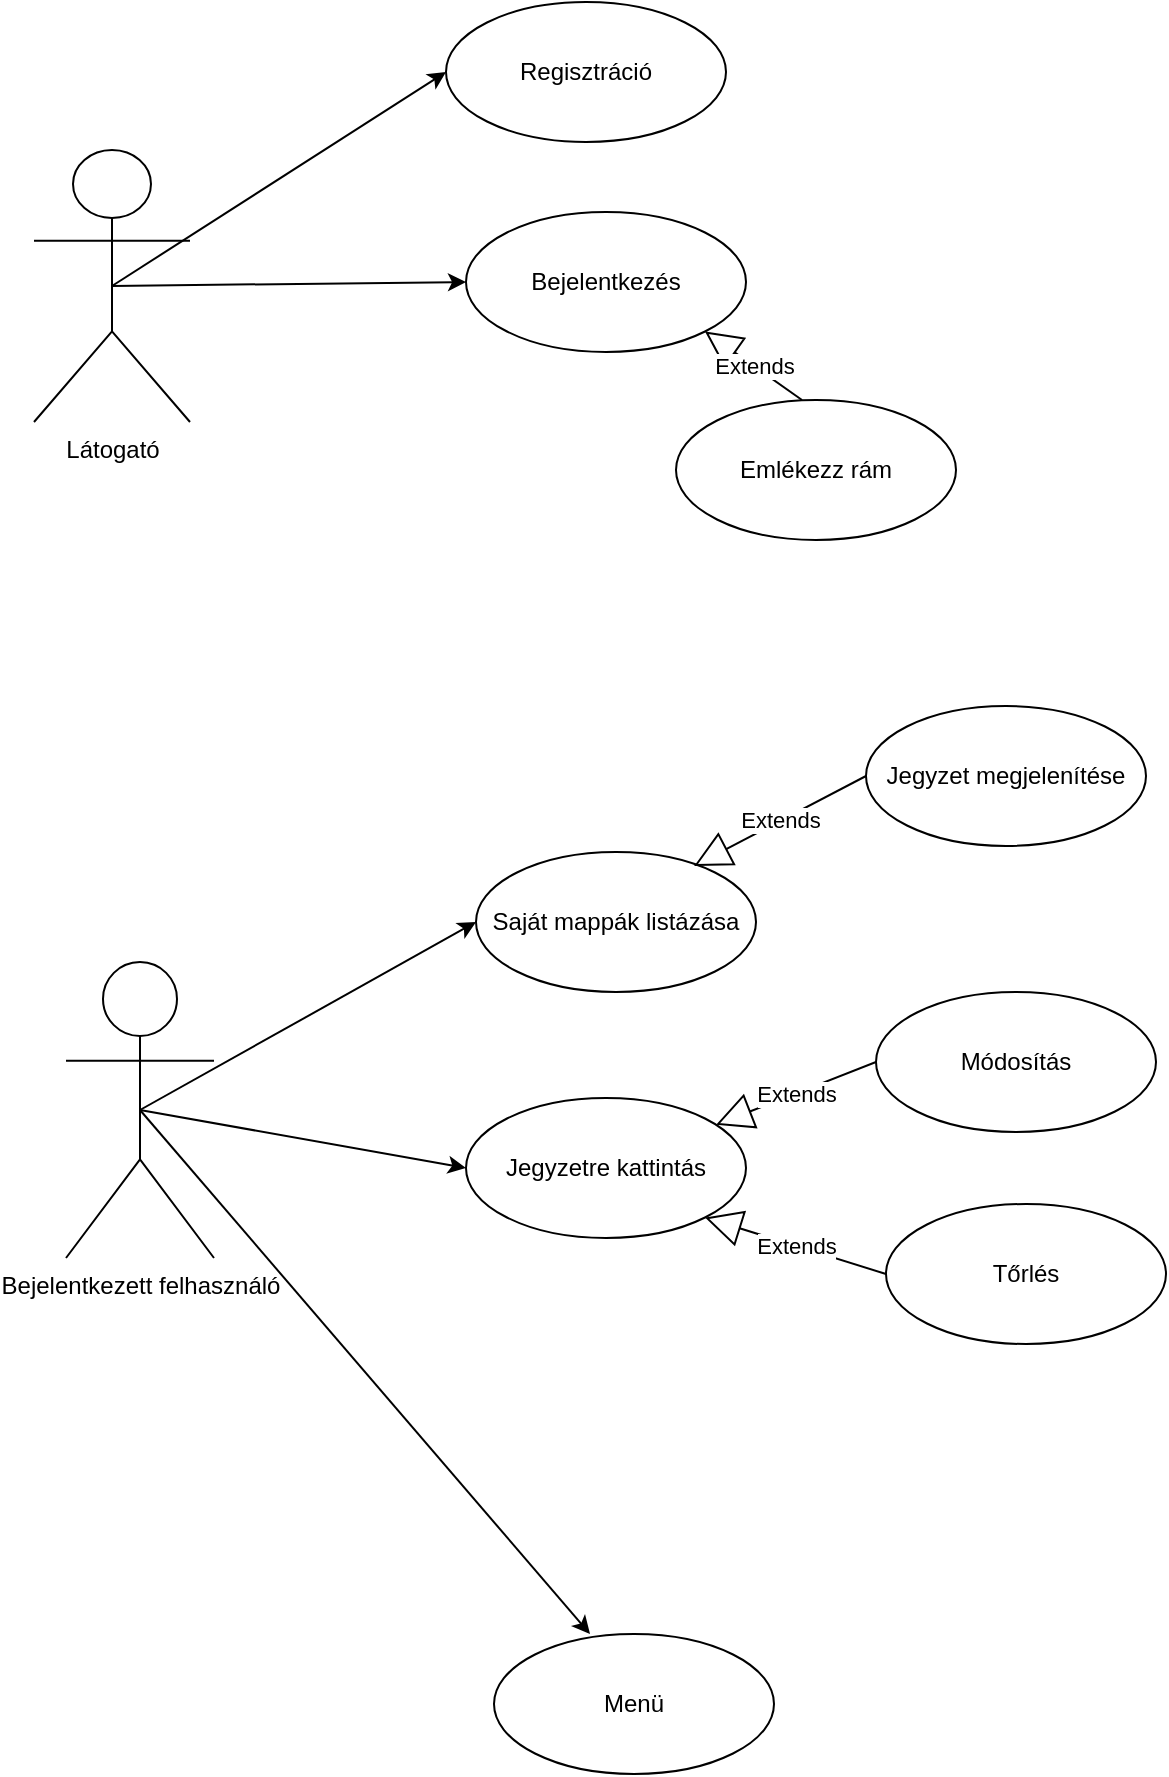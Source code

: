 <mxfile version="20.5.3" type="github">
  <diagram id="33QZZ4nBsRrXYEMg8t2g" name="Page-1">
    <mxGraphModel dx="1866" dy="1138" grid="0" gridSize="10" guides="1" tooltips="1" connect="1" arrows="1" fold="1" page="1" pageScale="1" pageWidth="1920" pageHeight="1200" math="0" shadow="0">
      <root>
        <mxCell id="0" />
        <mxCell id="1" parent="0" />
        <mxCell id="ojgTtji4bl1sdhofvII4-1" value="Látogató" style="shape=umlActor;verticalLabelPosition=bottom;verticalAlign=top;html=1;" vertex="1" parent="1">
          <mxGeometry x="155" y="179" width="78" height="136" as="geometry" />
        </mxCell>
        <mxCell id="ojgTtji4bl1sdhofvII4-2" value="Regisztráció" style="ellipse;whiteSpace=wrap;html=1;" vertex="1" parent="1">
          <mxGeometry x="361" y="105" width="140" height="70" as="geometry" />
        </mxCell>
        <mxCell id="ojgTtji4bl1sdhofvII4-3" value="Bejelentkezés" style="ellipse;whiteSpace=wrap;html=1;" vertex="1" parent="1">
          <mxGeometry x="371" y="210" width="140" height="70" as="geometry" />
        </mxCell>
        <mxCell id="ojgTtji4bl1sdhofvII4-8" value="Emlékezz rám" style="ellipse;whiteSpace=wrap;html=1;" vertex="1" parent="1">
          <mxGeometry x="476" y="304" width="140" height="70" as="geometry" />
        </mxCell>
        <mxCell id="ojgTtji4bl1sdhofvII4-9" value="Extends" style="endArrow=block;endSize=16;endFill=0;html=1;rounded=0;exitX=0.45;exitY=0;exitDx=0;exitDy=0;exitPerimeter=0;entryX=1;entryY=1;entryDx=0;entryDy=0;" edge="1" parent="1" source="ojgTtji4bl1sdhofvII4-8" target="ojgTtji4bl1sdhofvII4-3">
          <mxGeometry width="160" relative="1" as="geometry">
            <mxPoint x="918" y="308" as="sourcePoint" />
            <mxPoint x="1078" y="308" as="targetPoint" />
          </mxGeometry>
        </mxCell>
        <mxCell id="ojgTtji4bl1sdhofvII4-11" value="" style="endArrow=classic;html=1;rounded=0;entryX=0;entryY=0.5;entryDx=0;entryDy=0;exitX=0.5;exitY=0.5;exitDx=0;exitDy=0;exitPerimeter=0;" edge="1" parent="1" source="ojgTtji4bl1sdhofvII4-1" target="ojgTtji4bl1sdhofvII4-3">
          <mxGeometry width="50" height="50" relative="1" as="geometry">
            <mxPoint x="320" y="452" as="sourcePoint" />
            <mxPoint x="370" y="402" as="targetPoint" />
            <Array as="points" />
          </mxGeometry>
        </mxCell>
        <mxCell id="ojgTtji4bl1sdhofvII4-12" value="" style="endArrow=classic;html=1;rounded=0;exitX=0.5;exitY=0.5;exitDx=0;exitDy=0;exitPerimeter=0;entryX=0;entryY=0.5;entryDx=0;entryDy=0;" edge="1" parent="1" source="ojgTtji4bl1sdhofvII4-1" target="ojgTtji4bl1sdhofvII4-2">
          <mxGeometry width="50" height="50" relative="1" as="geometry">
            <mxPoint x="973" y="333" as="sourcePoint" />
            <mxPoint x="1023" y="283" as="targetPoint" />
          </mxGeometry>
        </mxCell>
        <mxCell id="ojgTtji4bl1sdhofvII4-13" value="Bejelentkezett felhasználó" style="shape=umlActor;verticalLabelPosition=bottom;verticalAlign=top;html=1;outlineConnect=0;" vertex="1" parent="1">
          <mxGeometry x="171" y="585" width="74" height="148" as="geometry" />
        </mxCell>
        <mxCell id="ojgTtji4bl1sdhofvII4-14" value="Saját mappák listázása" style="ellipse;whiteSpace=wrap;html=1;" vertex="1" parent="1">
          <mxGeometry x="376" y="530" width="140" height="70" as="geometry" />
        </mxCell>
        <mxCell id="ojgTtji4bl1sdhofvII4-15" value="Jegyzet megjelenítése" style="ellipse;whiteSpace=wrap;html=1;" vertex="1" parent="1">
          <mxGeometry x="571" y="457" width="140" height="70" as="geometry" />
        </mxCell>
        <mxCell id="ojgTtji4bl1sdhofvII4-16" value="Extends" style="endArrow=block;endSize=16;endFill=0;html=1;rounded=0;exitX=0;exitY=0.5;exitDx=0;exitDy=0;entryX=0.779;entryY=0.1;entryDx=0;entryDy=0;entryPerimeter=0;" edge="1" parent="1" source="ojgTtji4bl1sdhofvII4-15" target="ojgTtji4bl1sdhofvII4-14">
          <mxGeometry width="160" relative="1" as="geometry">
            <mxPoint x="696.5" y="748.25" as="sourcePoint" />
            <mxPoint x="647.997" y="713.999" as="targetPoint" />
          </mxGeometry>
        </mxCell>
        <mxCell id="ojgTtji4bl1sdhofvII4-17" value="Jegyzetre kattintás" style="ellipse;whiteSpace=wrap;html=1;" vertex="1" parent="1">
          <mxGeometry x="371" y="653" width="140" height="70" as="geometry" />
        </mxCell>
        <mxCell id="ojgTtji4bl1sdhofvII4-18" value="Módosítás" style="ellipse;whiteSpace=wrap;html=1;" vertex="1" parent="1">
          <mxGeometry x="576" y="600" width="140" height="70" as="geometry" />
        </mxCell>
        <mxCell id="ojgTtji4bl1sdhofvII4-19" value="Extends" style="endArrow=block;endSize=16;endFill=0;html=1;rounded=0;exitX=0;exitY=0.5;exitDx=0;exitDy=0;" edge="1" parent="1" source="ojgTtji4bl1sdhofvII4-18" target="ojgTtji4bl1sdhofvII4-17">
          <mxGeometry width="160" relative="1" as="geometry">
            <mxPoint x="558.94" y="612.5" as="sourcePoint" />
            <mxPoint x="482.0" y="657.5" as="targetPoint" />
          </mxGeometry>
        </mxCell>
        <mxCell id="ojgTtji4bl1sdhofvII4-20" value="Tőrlés" style="ellipse;whiteSpace=wrap;html=1;" vertex="1" parent="1">
          <mxGeometry x="581" y="706" width="140" height="70" as="geometry" />
        </mxCell>
        <mxCell id="ojgTtji4bl1sdhofvII4-21" value="Extends" style="endArrow=block;endSize=16;endFill=0;html=1;rounded=0;exitX=0;exitY=0.5;exitDx=0;exitDy=0;entryX=1;entryY=1;entryDx=0;entryDy=0;" edge="1" parent="1" source="ojgTtji4bl1sdhofvII4-20" target="ojgTtji4bl1sdhofvII4-17">
          <mxGeometry width="160" relative="1" as="geometry">
            <mxPoint x="586" y="645" as="sourcePoint" />
            <mxPoint x="510.274" y="678.722" as="targetPoint" />
          </mxGeometry>
        </mxCell>
        <mxCell id="ojgTtji4bl1sdhofvII4-22" value="" style="endArrow=classic;html=1;rounded=0;exitX=0.5;exitY=0.5;exitDx=0;exitDy=0;exitPerimeter=0;entryX=0;entryY=0.5;entryDx=0;entryDy=0;" edge="1" parent="1" source="ojgTtji4bl1sdhofvII4-13" target="ojgTtji4bl1sdhofvII4-14">
          <mxGeometry width="50" height="50" relative="1" as="geometry">
            <mxPoint x="155" y="608" as="sourcePoint" />
            <mxPoint x="322" y="501" as="targetPoint" />
          </mxGeometry>
        </mxCell>
        <mxCell id="ojgTtji4bl1sdhofvII4-23" value="" style="endArrow=classic;html=1;rounded=0;exitX=0.5;exitY=0.5;exitDx=0;exitDy=0;exitPerimeter=0;entryX=0;entryY=0.5;entryDx=0;entryDy=0;" edge="1" parent="1" source="ojgTtji4bl1sdhofvII4-13" target="ojgTtji4bl1sdhofvII4-17">
          <mxGeometry width="50" height="50" relative="1" as="geometry">
            <mxPoint x="218" y="669" as="sourcePoint" />
            <mxPoint x="395" y="575" as="targetPoint" />
          </mxGeometry>
        </mxCell>
        <mxCell id="ojgTtji4bl1sdhofvII4-24" value="Menü" style="ellipse;whiteSpace=wrap;html=1;" vertex="1" parent="1">
          <mxGeometry x="385" y="921" width="140" height="70" as="geometry" />
        </mxCell>
        <mxCell id="ojgTtji4bl1sdhofvII4-25" value="" style="endArrow=classic;html=1;rounded=0;exitX=0.5;exitY=0.5;exitDx=0;exitDy=0;exitPerimeter=0;entryX=0.343;entryY=0;entryDx=0;entryDy=0;entryPerimeter=0;" edge="1" parent="1" source="ojgTtji4bl1sdhofvII4-13" target="ojgTtji4bl1sdhofvII4-24">
          <mxGeometry width="50" height="50" relative="1" as="geometry">
            <mxPoint x="218" y="669" as="sourcePoint" />
            <mxPoint x="388" y="702" as="targetPoint" />
            <Array as="points" />
          </mxGeometry>
        </mxCell>
      </root>
    </mxGraphModel>
  </diagram>
</mxfile>
